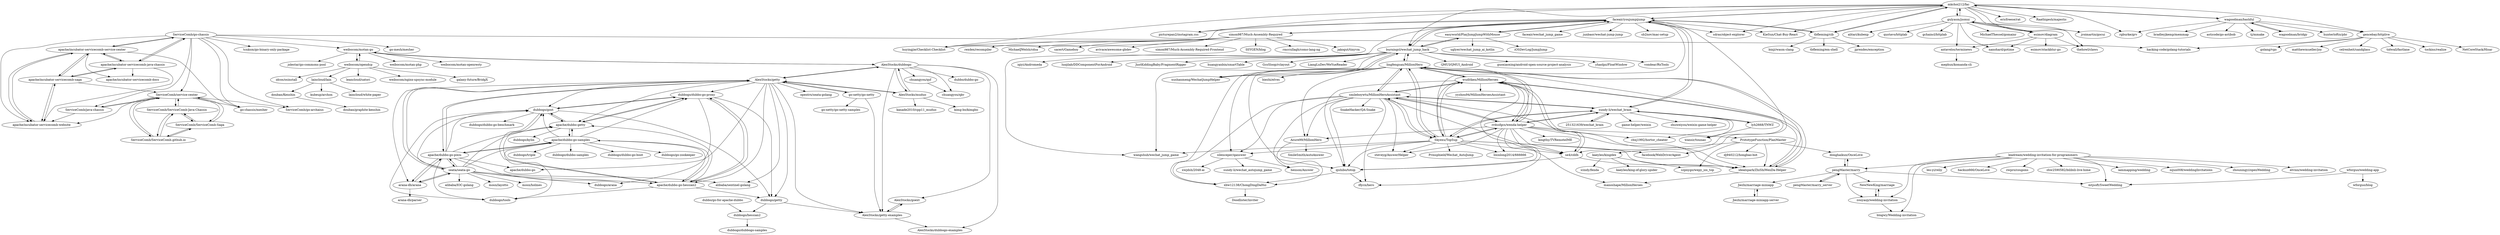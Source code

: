 digraph G {
"ServiceComb/go-chassis" -> "apache/incubator-servicecomb-service-center"
"ServiceComb/go-chassis" -> "go-chassis/mesher"
"ServiceComb/go-chassis" -> "ServiceComb/service-center"
"ServiceComb/go-chassis" -> "apache/incubator-servicecomb-java-chassis"
"ServiceComb/go-chassis" -> "ServiceComb/go-archaius"
"ServiceComb/go-chassis" -> "apache/incubator-servicecomb-website"
"ServiceComb/go-chassis" -> "ServiceComb/java-chassis"
"ServiceComb/go-chassis" -> "tcnksm/go-binary-only-package"
"ServiceComb/go-chassis" -> "weibocom/motan-go"
"ServiceComb/go-chassis" -> "go-mesh/mesher"
"ServiceComb/go-chassis" -> "hacking-code/golang-tutorials"
"simon987/Much-Assembly-Required" -> "huyingjie/Checklist-Checklist" ["e"=1]
"simon987/Much-Assembly-Required" -> "faceair/youjumpijump"
"simon987/Much-Assembly-Required" -> "sacert/Gameboy"
"simon987/Much-Assembly-Required" -> "avivace/awesome-gbdev" ["e"=1]
"simon987/Much-Assembly-Required" -> "simon987/Much-Assembly-Required-Frontend"
"simon987/Much-Assembly-Required" -> "SSYGEN/blog" ["e"=1]
"simon987/Much-Assembly-Required" -> "rmccullagh/como-lang-ng" ["e"=1]
"simon987/Much-Assembly-Required" -> "jakogut/tinyvm" ["e"=1]
"simon987/Much-Assembly-Required" -> "rexdex/recompiler" ["e"=1]
"simon987/Much-Assembly-Required" -> "MichaelJWelsh/cdsa" ["e"=1]
"donghaikun/OnceLove" -> "pengMaster/marry"
"faceair/youjumpijump" -> "wangshub/wechat_jump_game" ["e"=1]
"faceair/youjumpijump" -> "easyworld/PlayJumpJumpWithMouse"
"faceair/youjumpijump" -> "mkchoi212/fac"
"faceair/youjumpijump" -> "burningcl/wechat_jump_hack"
"faceair/youjumpijump" -> "picturepan2/instagram.css" ["e"=1]
"faceair/youjumpijump" -> "huyingjie/Checklist-Checklist" ["e"=1]
"faceair/youjumpijump" -> "tbfleming/cib"
"faceair/youjumpijump" -> "facebook/WebDriverAgent" ["e"=1]
"faceair/youjumpijump" -> "sdras/object-explorer" ["e"=1]
"faceair/youjumpijump" -> "sundy-li/wechat_brain"
"faceair/youjumpijump" -> "KieSun/Chat-Buy-React" ["e"=1]
"faceair/youjumpijump" -> "faceair/wechat_jump_game"
"faceair/youjumpijump" -> "simon987/Much-Assembly-Required"
"faceair/youjumpijump" -> "junbaor/wechat-jump-jump"
"faceair/youjumpijump" -> "sb2nov/mac-setup" ["e"=1]
"mkchoi212/fac" -> "sdras/object-explorer" ["e"=1]
"mkchoi212/fac" -> "tbfleming/cib"
"mkchoi212/fac" -> "faceair/youjumpijump"
"mkchoi212/fac" -> "gulyasm/jsonui"
"mkchoi212/fac" -> "rgburke/grv" ["e"=1]
"mkchoi212/fac" -> "wagoodman/bashful"
"mkchoi212/fac" -> "huyingjie/Checklist-Checklist" ["e"=1]
"mkchoi212/fac" -> "picturepan2/instagram.css" ["e"=1]
"mkchoi212/fac" -> "ericfreese/rat" ["e"=1]
"mkchoi212/fac" -> "Raathigesh/majestic" ["e"=1]
"mkchoi212/fac" -> "jroimartin/gocui" ["e"=1]
"mkchoi212/fac" -> "esimov/diagram"
"mkchoi212/fac" -> "KieSun/Chat-Buy-React" ["e"=1]
"mkchoi212/fac" -> "burningcl/wechat_jump_hack"
"mkchoi212/fac" -> "gencebay/httplive"
"tbfleming/cib" -> "binji/wasm-clang"
"tbfleming/cib" -> "mkchoi212/fac"
"tbfleming/cib" -> "tbfleming/em-shell"
"tbfleming/cib" -> "jprendes/emception" ["e"=1]
"tbfleming/cib" -> "faceair/youjumpijump"
"weibocom/motan-go" -> "weibocom/motan-php"
"weibocom/motan-go" -> "weibocom/motan-openresty"
"weibocom/motan-go" -> "AlexStocks/dubbogo"
"weibocom/motan-go" -> "jolestar/go-commons-pool" ["e"=1]
"weibocom/motan-go" -> "weibocom/opendcp"
"wagoodman/bashful" -> "wagoodman/bridgy"
"wagoodman/bashful" -> "hunterloftis/pbr" ["e"=1]
"wagoodman/bashful" -> "bradleyjkemp/memmap"
"wagoodman/bashful" -> "mkchoi212/fac"
"wagoodman/bashful" -> "asticode/go-astibob"
"wagoodman/bashful" -> "rgburke/grv" ["e"=1]
"wagoodman/bashful" -> "tj/mmake" ["e"=1]
"wagoodman/bashful" -> "gencebay/httplive"
"seata/seata-go" -> "arana-db/arana"
"seata/seata-go" -> "apache/dubbo-go-pixiu"
"seata/seata-go" -> "dubbogo/gost"
"seata/seata-go" -> "apache/dubbo-getty"
"seata/seata-go" -> "mosn/holmes" ["e"=1]
"seata/seata-go" -> "apache/dubbo-go-samples"
"seata/seata-go" -> "dubbogo/arana"
"seata/seata-go" -> "AlexStocks/getty"
"seata/seata-go" -> "alibaba/IOC-golang" ["e"=1]
"seata/seata-go" -> "apache/dubbo-go-hessian2"
"seata/seata-go" -> "mosn/layotto" ["e"=1]
"seata/seata-go" -> "alibaba/sentinel-golang" ["e"=1]
"burningcl/wechat_jump_hack" -> "xushanmeng/WechatJumpHelper"
"burningcl/wechat_jump_hack" -> "lingfengsan/MillionHero"
"burningcl/wechat_jump_hack" -> "faceair/youjumpijump"
"burningcl/wechat_jump_hack" -> "easyworld/PlayJumpJumpWithMouse"
"burningcl/wechat_jump_hack" -> "QMUI/QMUI_Android" ["e"=1]
"burningcl/wechat_jump_hack" -> "wangshub/wechat_jump_game" ["e"=1]
"burningcl/wechat_jump_hack" -> "guoxiaoxing/android-open-source-project-analysis" ["e"=1]
"burningcl/wechat_jump_hack" -> "yhaolpz/FloatWindow" ["e"=1]
"burningcl/wechat_jump_hack" -> "vondear/RxTools" ["e"=1]
"burningcl/wechat_jump_hack" -> "iqiyi/Andromeda" ["e"=1]
"burningcl/wechat_jump_hack" -> "luojilab/DDComponentForAndroid" ["e"=1]
"burningcl/wechat_jump_hack" -> "JustKiddingBaby/FragmentRigger" ["e"=1]
"burningcl/wechat_jump_hack" -> "huangyanbin/smartTable" ["e"=1]
"burningcl/wechat_jump_hack" -> "GcsSloop/rclayout" ["e"=1]
"burningcl/wechat_jump_hack" -> "LiangLuDev/WeYueReader" ["e"=1]
"Azure99/MillionHero" -> "xbw12138/ChongDingDaHui"
"Azure99/MillionHero" -> "SmileSmith/autoAnswer"
"esimov/diagram" -> "antavelos/terminews"
"esimov/diagram" -> "gulyasm/jsonui"
"esimov/diagram" -> "nanohard/gotime"
"esimov/diagram" -> "esimov/stackblur-go"
"esimov/diagram" -> "thehowl/claws"
"NewNewKing/marriage" -> "zouyaoji/wedding-invitation"
"wuditken/MillionHeroes" -> "smileboywtu/MillionHeroAssistant"
"wuditken/MillionHeroes" -> "idealspark/ZhiShiWenDa-Helper"
"wuditken/MillionHeroes" -> "rrdssfgcs/wenda-helper"
"wuditken/MillionHeroes" -> "lingfengsan/MillionHero"
"wuditken/MillionHeroes" -> "se4/cddh"
"wuditken/MillionHeroes" -> "Skyexu/TopSup"
"wuditken/MillionHeroes" -> "qishibo/totop"
"wuditken/MillionHeroes" -> "manoshape/MillionHeroes"
"wuditken/MillionHeroes" -> "yyzhou94/MillionHeroesAssistant"
"lyh2668/TNWZ" -> "sundy-li/wechat_brain"
"lyh2668/TNWZ" -> "wansir/tounao"
"gencebay/httplive" -> "celrenheit/sandglass" ["e"=1]
"gencebay/httplive" -> "tidwall/fastlane"
"gencebay/httplive" -> "tockins/realize" ["e"=1]
"gencebay/httplive" -> "NetCoreStack/Hisar"
"gencebay/httplive" -> "hacking-code/golang-tutorials"
"gencebay/httplive" -> "golang/vgo" ["e"=1]
"gencebay/httplive" -> "matthewmueller/joy" ["e"=1]
"rrdssfgcs/wenda-helper" -> "smileboywtu/MillionHeroAssistant"
"rrdssfgcs/wenda-helper" -> "Skyexu/TopSup"
"rrdssfgcs/wenda-helper" -> "wuditken/MillionHeroes"
"rrdssfgcs/wenda-helper" -> "lingfengsan/MillionHero"
"rrdssfgcs/wenda-helper" -> "se4/cddh"
"rrdssfgcs/wenda-helper" -> "sundy-li/wechat_brain"
"rrdssfgcs/wenda-helper" -> "idealspark/ZhiShiWenDa-Helper"
"rrdssfgcs/wenda-helper" -> "qishibo/totop"
"rrdssfgcs/wenda-helper" -> "Azure99/MillionHero"
"rrdssfgcs/wenda-helper" -> "lixinlong2014/666666"
"rrdssfgcs/wenda-helper" -> "steveyg/AnswerHelper"
"rrdssfgcs/wenda-helper" -> "PrototypeFunction/PlanMaster"
"rrdssfgcs/wenda-helper" -> "kingthy/TVRemoteIME" ["e"=1]
"rrdssfgcs/wenda-helper" -> "chxj1992/hortor_cheater"
"rrdssfgcs/wenda-helper" -> "iflycn/hero"
"AlexStocks/getty" -> "AlexStocks/dubbogo"
"AlexStocks/getty" -> "apache/dubbo-getty"
"AlexStocks/getty" -> "dubbogo/getty"
"AlexStocks/getty" -> "go-netty/go-netty"
"AlexStocks/getty" -> "dubbogo/gost"
"AlexStocks/getty" -> "apache/dubbo-go" ["e"=1]
"AlexStocks/getty" -> "AlexStocks/getty-examples"
"AlexStocks/getty" -> "apache/dubbo-go-hessian2"
"AlexStocks/getty" -> "AlexStocks/muduo"
"AlexStocks/getty" -> "opentrx/seata-golang" ["e"=1]
"AlexStocks/getty" -> "apache/dubbo-go-pixiu"
"AlexStocks/getty" -> "seata/seata-go"
"AlexStocks/getty" -> "dubbogo/dubbo-go-proxy"
"AlexStocks/getty" -> "alibaba/sentinel-golang" ["e"=1]
"AlexStocks/getty" -> "arana-db/arana"
"apache/dubbo-go-pixiu" -> "arana-db/arana"
"apache/dubbo-go-pixiu" -> "seata/seata-go"
"apache/dubbo-go-pixiu" -> "apache/dubbo-go-samples"
"apache/dubbo-go-pixiu" -> "apache/dubbo-getty"
"apache/dubbo-go-pixiu" -> "apache/dubbo-go-hessian2"
"apache/dubbo-go-pixiu" -> "apache/dubbo-go" ["e"=1]
"apache/dubbo-go-pixiu" -> "dubbogo/gost"
"apache/dubbo-go-pixiu" -> "dubbogo/tools"
"apache/dubbo-go-pixiu" -> "AlexStocks/getty"
"gulyasm/jsonui" -> "esimov/diagram"
"gulyasm/jsonui" -> "nanohard/gotime"
"gulyasm/jsonui" -> "MichaelThessel/gomainr"
"gulyasm/jsonui" -> "thehowl/claws"
"gulyasm/jsonui" -> "jroimartin/gocui" ["e"=1]
"gulyasm/jsonui" -> "mkchoi212/fac"
"gulyasm/jsonui" -> "alitari/kubexp"
"gulyasm/jsonui" -> "antavelos/terminews"
"gulyasm/jsonui" -> "qustavo/httplab"
"gulyasm/jsonui" -> "gchaincl/httplab" ["e"=1]
"kaeyleo/kingdex" -> "kaeyleo/king-of-glory-spider"
"kaeyleo/kingdex" -> "icindy/fenda" ["e"=1]
"kaeyleo/kingdex" -> "szpnygo/wepy_ios_top"
"pengMaster/marry" -> "pengMaster/marry_server"
"pengMaster/marry" -> "mtjsoft/SweetWedding"
"pengMaster/marry" -> "donghaikun/OnceLove"
"pengMaster/marry" -> "Jiezhi/marriage-miniapp"
"pengMaster/marry" -> "zouyaoji/wedding-invitation"
"pengMaster/marry" -> "NewNewKing/marriage"
"pengMaster/marry_server" -> "pengMaster/marry"
"lingfengsan/MillionHero" -> "smileboywtu/MillionHeroAssistant"
"lingfengsan/MillionHero" -> "idealspark/ZhiShiWenDa-Helper"
"lingfengsan/MillionHero" -> "wuditken/MillionHeroes"
"lingfengsan/MillionHero" -> "rrdssfgcs/wenda-helper"
"lingfengsan/MillionHero" -> "Skyexu/TopSup"
"lingfengsan/MillionHero" -> "se4/cddh"
"lingfengsan/MillionHero" -> "burningcl/wechat_jump_hack"
"lingfengsan/MillionHero" -> "qishibo/totop"
"lingfengsan/MillionHero" -> "silenceper/qanswer"
"lingfengsan/MillionHero" -> "Azure99/MillionHero"
"lingfengsan/MillionHero" -> "xushanmeng/WechatJumpHelper"
"lingfengsan/MillionHero" -> "biezhi/elves" ["e"=1]
"lingfengsan/MillionHero" -> "xbw12138/ChongDingDaHui"
"Skyexu/TopSup" -> "rrdssfgcs/wenda-helper"
"Skyexu/TopSup" -> "smileboywtu/MillionHeroAssistant"
"Skyexu/TopSup" -> "lingfengsan/MillionHero"
"Skyexu/TopSup" -> "wuditken/MillionHeroes"
"Skyexu/TopSup" -> "se4/cddh"
"Skyexu/TopSup" -> "sundy-li/wechat_brain"
"Skyexu/TopSup" -> "wangshub/wechat_jump_game" ["e"=1]
"Skyexu/TopSup" -> "silenceper/qanswer"
"Skyexu/TopSup" -> "steveyg/AnswerHelper"
"Skyexu/TopSup" -> "idealspark/ZhiShiWenDa-Helper"
"Skyexu/TopSup" -> "Prinsphield/Wechat_AutoJump" ["e"=1]
"Skyexu/TopSup" -> "facebook/WebDriverAgent" ["e"=1]
"Skyexu/TopSup" -> "lixinlong2014/666666"
"Skyexu/TopSup" -> "qishibo/totop"
"Skyexu/TopSup" -> "faceair/youjumpijump"
"ServiceComb/ServiceComb-Java-Chassis" -> "ServiceComb/ServiceComb.github.io"
"ServiceComb/ServiceComb-Java-Chassis" -> "ServiceComb/ServiceComb-Saga"
"ServiceComb/ServiceComb-Java-Chassis" -> "ServiceComb/service-center"
"smileboywtu/MillionHeroAssistant" -> "rrdssfgcs/wenda-helper"
"smileboywtu/MillionHeroAssistant" -> "wuditken/MillionHeroes"
"smileboywtu/MillionHeroAssistant" -> "Skyexu/TopSup"
"smileboywtu/MillionHeroAssistant" -> "lingfengsan/MillionHero"
"smileboywtu/MillionHeroAssistant" -> "se4/cddh"
"smileboywtu/MillionHeroAssistant" -> "Azure99/MillionHero"
"smileboywtu/MillionHeroAssistant" -> "idealspark/ZhiShiWenDa-Helper"
"smileboywtu/MillionHeroAssistant" -> "qishibo/totop"
"smileboywtu/MillionHeroAssistant" -> "steveyg/AnswerHelper"
"smileboywtu/MillionHeroAssistant" -> "sundy-li/wechat_brain"
"smileboywtu/MillionHeroAssistant" -> "xbw12138/ChongDingDaHui"
"smileboywtu/MillionHeroAssistant" -> "SnakeHacker/QA-Snake" ["e"=1]
"smileboywtu/MillionHeroAssistant" -> "silenceper/qanswer"
"smileboywtu/MillionHeroAssistant" -> "henson/Answer"
"smileboywtu/MillionHeroAssistant" -> "iflycn/hero"
"xushanmeng/WechatJumpHelper" -> "burningcl/wechat_jump_hack"
"apache/dubbo-getty" -> "dubbogo/gost"
"apache/dubbo-getty" -> "dubbogo/kylin"
"apache/dubbo-getty" -> "apache/dubbo-go-samples"
"apache/dubbo-getty" -> "dubbogo/dubbo-go-proxy"
"easyworld/PlayJumpJumpWithMouse" -> "iOSDevLog/JumpJump"
"easyworld/PlayJumpJumpWithMouse" -> "uglyer/wechat_jump_ai_kotlin"
"easyworld/PlayJumpJumpWithMouse" -> "faceair/youjumpijump"
"easyworld/PlayJumpJumpWithMouse" -> "burningcl/wechat_jump_hack"
"apache/dubbo-go-samples" -> "apache/dubbo-go-hessian2"
"apache/dubbo-go-samples" -> "apache/dubbo-getty"
"apache/dubbo-go-samples" -> "dubbogo/gost"
"apache/dubbo-go-samples" -> "dubbogo/tools"
"apache/dubbo-go-samples" -> "apache/dubbo-go-pixiu"
"apache/dubbo-go-samples" -> "dubbogo/triple"
"apache/dubbo-go-samples" -> "dubbogo/dubbo-samples"
"apache/dubbo-go-samples" -> "dubbogo/dubbo-go-proxy"
"apache/dubbo-go-samples" -> "dubbogo/dubbo-go-boot"
"apache/dubbo-go-samples" -> "dubbogo/go-zookeeper"
"apache/incubator-servicecomb-saga" -> "apache/incubator-servicecomb-service-center"
"apache/incubator-servicecomb-saga" -> "apache/incubator-servicecomb-java-chassis"
"apache/incubator-servicecomb-saga" -> "apache/incubator-servicecomb-website"
"apache/incubator-servicecomb-saga" -> "ServiceComb/service-center"
"apache/incubator-servicecomb-service-center" -> "apache/incubator-servicecomb-java-chassis"
"apache/incubator-servicecomb-service-center" -> "apache/incubator-servicecomb-saga"
"apache/incubator-servicecomb-service-center" -> "apache/incubator-servicecomb-website"
"apache/incubator-servicecomb-service-center" -> "ServiceComb/go-chassis"
"apache/incubator-servicecomb-service-center" -> "apache/incubator-servicecomb-docs"
"apache/incubator-servicecomb-service-center" -> "go-chassis/mesher"
"apache/incubator-servicecomb-website" -> "apache/incubator-servicecomb-service-center"
"apache/incubator-servicecomb-website" -> "apache/incubator-servicecomb-saga"
"wforguo/wedding-app" -> "mtjsoft/SweetWedding"
"wforguo/wedding-app" -> "wforguo/blog"
"wagoodman/bridgy" -> "wagoodman/bashful"
"chuangyou/qsf" -> "chuangyou/qkv"
"apache/incubator-servicecomb-java-chassis" -> "apache/incubator-servicecomb-service-center"
"apache/incubator-servicecomb-java-chassis" -> "apache/incubator-servicecomb-saga"
"apache/incubator-servicecomb-java-chassis" -> "apache/incubator-servicecomb-website"
"apache/incubator-servicecomb-java-chassis" -> "apache/incubator-servicecomb-docs"
"apache/incubator-servicecomb-java-chassis" -> "ServiceComb/go-chassis"
"sundy-li/wechat_brain" -> "wansir/tounao"
"sundy-li/wechat_brain" -> "lyh2668/TNWZ"
"sundy-li/wechat_brain" -> "zhuweiyou/weixin-game-helper"
"sundy-li/wechat_brain" -> "Skyexu/TopSup"
"sundy-li/wechat_brain" -> "chxj1992/hortor_cheater"
"sundy-li/wechat_brain" -> "smileboywtu/MillionHeroAssistant"
"sundy-li/wechat_brain" -> "rrdssfgcs/wenda-helper"
"sundy-li/wechat_brain" -> "251321639/wechat_brain"
"sundy-li/wechat_brain" -> "game-helper/weixin" ["e"=1]
"sundy-li/wechat_brain" -> "faceair/youjumpijump"
"leadream/wedding-invitation-for-programmers" -> "iammapping/wedding" ["e"=1]
"leadream/wedding-invitation-for-programmers" -> "nijun008/weddingInvitations"
"leadream/wedding-invitation-for-programmers" -> "zhouningyi/openWedding"
"leadream/wedding-invitation-for-programmers" -> "zouyaoji/wedding-invitation"
"leadream/wedding-invitation-for-programmers" -> "pengMaster/marry"
"leadream/wedding-invitation-for-programmers" -> "elvinn/wedding-invitation"
"leadream/wedding-invitation-for-programmers" -> "blogwy/Wedding-invitation"
"leadream/wedding-invitation-for-programmers" -> "leo-yi/reliy"
"leadream/wedding-invitation-for-programmers" -> "mtjsoft/SweetWedding"
"leadream/wedding-invitation-for-programmers" -> "hackun666/OnceLove"
"leadream/wedding-invitation-for-programmers" -> "zwpro/coupons" ["e"=1]
"leadream/wedding-invitation-for-programmers" -> "zhw2590582/bilibili-live-hime" ["e"=1]
"dubbo/go-for-apache-dubbo" -> "dubbogo/hessian2"
"251321639/wechat_brain" -> "sundy-li/wechat_brain"
"se4/cddh" -> "idealspark/ZhiShiWenDa-Helper"
"se4/cddh" -> "wuditken/MillionHeroes"
"se4/cddh" -> "qishibo/totop"
"AlexStocks/muduo" -> "AlexStocks/dubbogo"
"AlexStocks/muduo" -> "AlexStocks/getty"
"AlexStocks/muduo" -> "kimg-bo/kimgbo" ["e"=1]
"AlexStocks/muduo" -> "kanade2010/cpp11_muduo"
"go-netty/go-netty" -> "AlexStocks/getty"
"go-netty/go-netty" -> "go-netty/go-netty-samples"
"go-netty/go-netty" -> "AlexStocks/getty-examples"
"ServiceComb/ServiceComb-Saga" -> "ServiceComb/service-center"
"ServiceComb/ServiceComb-Saga" -> "ServiceComb/ServiceComb-Java-Chassis"
"ServiceComb/ServiceComb-Saga" -> "ServiceComb/ServiceComb.github.io"
"idealspark/ZhiShiWenDa-Helper" -> "wuditken/MillionHeroes"
"idealspark/ZhiShiWenDa-Helper" -> "manoshape/MillionHeroes"
"idealspark/ZhiShiWenDa-Helper" -> "lingfengsan/MillionHero"
"zouyaoji/wedding-invitation" -> "NewNewKing/marriage"
"zouyaoji/wedding-invitation" -> "blogwy/Wedding-invitation"
"PrototypeFunction/PlanMaster" -> "kaeyleo/kingdex"
"PrototypeFunction/PlanMaster" -> "dj940212/hongbao-bot" ["e"=1]
"PrototypeFunction/PlanMaster" -> "szpnygo/wepy_ios_top"
"PrototypeFunction/PlanMaster" -> "donghaikun/OnceLove"
"PrototypeFunction/PlanMaster" -> "idealspark/ZhiShiWenDa-Helper"
"AlexStocks/dubbogo" -> "AlexStocks/getty"
"AlexStocks/dubbogo" -> "dubbo/dubbo-go"
"AlexStocks/dubbogo" -> "AlexStocks/dubbogo-examples"
"AlexStocks/dubbogo" -> "AlexStocks/muduo"
"AlexStocks/dubbogo" -> "AlexStocks/getty-examples"
"AlexStocks/dubbogo" -> "AlexStocks/goext"
"AlexStocks/dubbogo" -> "chuangyou/qsf"
"AlexStocks/dubbogo" -> "weibocom/motan-go"
"AlexStocks/dubbogo" -> "chuangyou/qkv"
"silenceper/qanswer" -> "henson/Answer"
"silenceper/qanswer" -> "sundy-li/wechat_autojump_game"
"silenceper/qanswer" -> "xwjdsh/2048-ai"
"weibocom/opendcp" -> "weibocom/nginx-upsync-module" ["e"=1]
"weibocom/opendcp" -> "galaxy-future/BridgX"
"weibocom/opendcp" -> "weibocom/motan-go"
"weibocom/opendcp" -> "idcos/osinstall" ["e"=1]
"weibocom/opendcp" -> "laincloud/lain"
"weibocom/opendcp" -> "leancloud/satori" ["e"=1]
"douban/Kenshin" -> "douban/graphite-kenshin"
"qishibo/totop" -> "xbw12138/ChongDingDaHui"
"qishibo/totop" -> "iflycn/hero"
"xbw12138/ChongDingDaHui" -> "Doodlister/inviter"
"dubbogo/hessian2" -> "dubbogo/dubbogo-samples"
"dubbogo/getty" -> "dubbogo/hessian2"
"dubbogo/getty" -> "AlexStocks/getty-examples"
"laincloud/lain" -> "douban/Kenshin"
"laincloud/lain" -> "kubeup/archon"
"laincloud/lain" -> "laincloud/white-paper"
"Jiezhi/marriage-miniapp-server" -> "Jiezhi/marriage-miniapp"
"ServiceComb/ServiceComb.github.io" -> "ServiceComb/ServiceComb-Java-Chassis"
"ServiceComb/ServiceComb.github.io" -> "ServiceComb/ServiceComb-Saga"
"ServiceComb/ServiceComb.github.io" -> "ServiceComb/service-center"
"ServiceComb/service-center" -> "ServiceComb/java-chassis"
"ServiceComb/service-center" -> "ServiceComb/ServiceComb-Saga"
"ServiceComb/service-center" -> "ServiceComb/ServiceComb-Java-Chassis"
"ServiceComb/service-center" -> "ServiceComb/ServiceComb.github.io"
"ServiceComb/service-center" -> "apache/incubator-servicecomb-website"
"ServiceComb/service-center" -> "go-chassis/mesher"
"ServiceComb/service-center" -> "ServiceComb/go-archaius"
"arana-db/arana" -> "seata/seata-go"
"arana-db/arana" -> "apache/dubbo-go-pixiu"
"arana-db/arana" -> "arana-db/parser"
"apache/dubbo-go-hessian2" -> "dubbogo/gost"
"apache/dubbo-go-hessian2" -> "dubbogo/dubbo-go-proxy"
"apache/dubbo-go-hessian2" -> "apache/dubbo-go-samples"
"apache/dubbo-go-hessian2" -> "dubbogo/tools"
"apache/dubbo-go-hessian2" -> "dubbogo/getty"
"apache/dubbo-go-hessian2" -> "apache/dubbo-getty"
"dubbogo/dubbo-go-proxy" -> "dubbogo/gost"
"dubbogo/dubbo-go-proxy" -> "apache/dubbo-go-hessian2"
"dubbogo/dubbo-go-proxy" -> "dubbogo/getty"
"dubbogo/dubbo-go-proxy" -> "dubbogo/arana"
"dubbogo/dubbo-go-proxy" -> "apache/dubbo-getty"
"dubbogo/gost" -> "dubbogo/tools"
"dubbogo/gost" -> "apache/dubbo-go-hessian2"
"dubbogo/gost" -> "dubbogo/dubbo-go-proxy"
"dubbogo/gost" -> "apache/dubbo-getty"
"dubbogo/gost" -> "dubbogo/dubbo-go-benchmark"
"dubbogo/gost" -> "dubbogo/getty"
"antavelos/terminews" -> "mephux/komanda-cli"
"Jiezhi/marriage-miniapp" -> "Jiezhi/marriage-miniapp-server"
"AlexStocks/getty-examples" -> "AlexStocks/goext"
"AlexStocks/getty-examples" -> "AlexStocks/dubbogo-examples"
"ServiceComb/java-chassis" -> "ServiceComb/service-center"
"ServiceComb/java-chassis" -> "apache/incubator-servicecomb-website"
"AlexStocks/goext" -> "AlexStocks/getty-examples"
"ServiceComb/go-chassis" ["l"="-14.242,2.839"]
"apache/incubator-servicecomb-service-center" ["l"="-14.266,2.837"]
"go-chassis/mesher" ["l"="-14.251,2.816"]
"ServiceComb/service-center" ["l"="-14.262,2.792"]
"apache/incubator-servicecomb-java-chassis" ["l"="-14.279,2.851"]
"ServiceComb/go-archaius" ["l"="-14.231,2.813"]
"apache/incubator-servicecomb-website" ["l"="-14.267,2.819"]
"ServiceComb/java-chassis" ["l"="-14.242,2.8"]
"tcnksm/go-binary-only-package" ["l"="-14.207,2.851"]
"weibocom/motan-go" ["l"="-14.105,2.787"]
"go-mesh/mesher" ["l"="-14.227,2.875"]
"hacking-code/golang-tutorials" ["l"="-14.361,2.901"]
"simon987/Much-Assembly-Required" ["l"="-14.718,3.103"]
"huyingjie/Checklist-Checklist" ["l"="27.64,-19.51"]
"faceair/youjumpijump" ["l"="-14.706,3.038"]
"sacert/Gameboy" ["l"="-14.726,3.151"]
"avivace/awesome-gbdev" ["l"="-43.29,15.754"]
"simon987/Much-Assembly-Required-Frontend" ["l"="-14.733,3.125"]
"SSYGEN/blog" ["l"="-13.683,23.373"]
"rmccullagh/como-lang-ng" ["l"="-11.874,25.731"]
"jakogut/tinyvm" ["l"="-13.837,17.557"]
"rexdex/recompiler" ["l"="-44.902,15.814"]
"MichaelJWelsh/cdsa" ["l"="-12.115,25.791"]
"donghaikun/OnceLove" ["l"="-15.02,2.896"]
"pengMaster/marry" ["l"="-15.072,2.875"]
"wangshub/wechat_jump_game" ["l"="15.645,5.416"]
"easyworld/PlayJumpJumpWithMouse" ["l"="-14.735,3.028"]
"mkchoi212/fac" ["l"="-14.604,3.038"]
"burningcl/wechat_jump_hack" ["l"="-14.719,2.991"]
"picturepan2/instagram.css" ["l"="13.448,-34.245"]
"tbfleming/cib" ["l"="-14.652,3.052"]
"facebook/WebDriverAgent" ["l"="46.602,-0.981"]
"sdras/object-explorer" ["l"="27.723,-29.235"]
"sundy-li/wechat_brain" ["l"="-14.803,3.019"]
"KieSun/Chat-Buy-React" ["l"="11.487,-6.769"]
"faceair/wechat_jump_game" ["l"="-14.695,3.067"]
"junbaor/wechat-jump-jump" ["l"="-14.679,3.016"]
"sb2nov/mac-setup" ["l"="-47.172,-0.883"]
"gulyasm/jsonui" ["l"="-14.572,3.114"]
"rgburke/grv" ["l"="-13.403,2.072"]
"wagoodman/bashful" ["l"="-14.544,3"]
"ericfreese/rat" ["l"="-13.375,2.083"]
"Raathigesh/majestic" ["l"="25.9,-26.167"]
"jroimartin/gocui" ["l"="-13.425,1.829"]
"esimov/diagram" ["l"="-14.544,3.099"]
"gencebay/httplive" ["l"="-14.481,2.963"]
"binji/wasm-clang" ["l"="-14.655,3.097"]
"tbfleming/em-shell" ["l"="-14.634,3.076"]
"jprendes/emception" ["l"="-8.53,6.072"]
"weibocom/motan-php" ["l"="-14.125,2.763"]
"weibocom/motan-openresty" ["l"="-14.128,2.808"]
"AlexStocks/dubbogo" ["l"="-14.049,2.724"]
"jolestar/go-commons-pool" ["l"="-12.697,1.459"]
"weibocom/opendcp" ["l"="-14.074,2.827"]
"wagoodman/bridgy" ["l"="-14.548,2.963"]
"hunterloftis/pbr" ["l"="-13.33,2.135"]
"bradleyjkemp/memmap" ["l"="-14.493,3.01"]
"asticode/go-astibob" ["l"="-14.52,3.032"]
"tj/mmake" ["l"="-13.12,2.001"]
"seata/seata-go" ["l"="-13.983,2.656"]
"arana-db/arana" ["l"="-14.014,2.636"]
"apache/dubbo-go-pixiu" ["l"="-13.987,2.632"]
"dubbogo/gost" ["l"="-13.969,2.632"]
"apache/dubbo-getty" ["l"="-13.954,2.648"]
"mosn/holmes" ["l"="-12.847,1.151"]
"apache/dubbo-go-samples" ["l"="-13.949,2.629"]
"dubbogo/arana" ["l"="-13.958,2.68"]
"AlexStocks/getty" ["l"="-14.003,2.674"]
"alibaba/IOC-golang" ["l"="-12.866,1.163"]
"apache/dubbo-go-hessian2" ["l"="-13.97,2.645"]
"mosn/layotto" ["l"="-12.843,0.984"]
"alibaba/sentinel-golang" ["l"="-12.839,1.203"]
"xushanmeng/WechatJumpHelper" ["l"="-14.735,2.956"]
"lingfengsan/MillionHero" ["l"="-14.791,2.952"]
"QMUI/QMUI_Android" ["l"="48.739,1.277"]
"guoxiaoxing/android-open-source-project-analysis" ["l"="48.843,1.27"]
"yhaolpz/FloatWindow" ["l"="48.783,1.369"]
"vondear/RxTools" ["l"="48.667,1.3"]
"iqiyi/Andromeda" ["l"="49.033,1.174"]
"luojilab/DDComponentForAndroid" ["l"="48.858,1.234"]
"JustKiddingBaby/FragmentRigger" ["l"="52.757,-2.5"]
"huangyanbin/smartTable" ["l"="48.703,1.341"]
"GcsSloop/rclayout" ["l"="48.732,1.421"]
"LiangLuDev/WeYueReader" ["l"="47.143,0.377"]
"Azure99/MillionHero" ["l"="-14.783,2.931"]
"xbw12138/ChongDingDaHui" ["l"="-14.799,2.926"]
"SmileSmith/autoAnswer" ["l"="-14.757,2.905"]
"antavelos/terminews" ["l"="-14.559,3.154"]
"nanohard/gotime" ["l"="-14.545,3.13"]
"esimov/stackblur-go" ["l"="-14.493,3.101"]
"thehowl/claws" ["l"="-14.52,3.123"]
"NewNewKing/marriage" ["l"="-15.067,2.848"]
"zouyaoji/wedding-invitation" ["l"="-15.088,2.845"]
"wuditken/MillionHeroes" ["l"="-14.818,2.936"]
"smileboywtu/MillionHeroAssistant" ["l"="-14.818,2.955"]
"idealspark/ZhiShiWenDa-Helper" ["l"="-14.846,2.944"]
"rrdssfgcs/wenda-helper" ["l"="-14.837,2.971"]
"se4/cddh" ["l"="-14.834,2.931"]
"Skyexu/TopSup" ["l"="-14.805,2.979"]
"qishibo/totop" ["l"="-14.832,2.948"]
"manoshape/MillionHeroes" ["l"="-14.854,2.922"]
"yyzhou94/MillionHeroesAssistant" ["l"="-14.795,2.908"]
"lyh2668/TNWZ" ["l"="-14.797,3.054"]
"wansir/tounao" ["l"="-14.814,3.064"]
"celrenheit/sandglass" ["l"="-13.191,1.825"]
"tidwall/fastlane" ["l"="-14.438,2.947"]
"tockins/realize" ["l"="-13.102,1.862"]
"NetCoreStack/Hisar" ["l"="-14.476,2.934"]
"golang/vgo" ["l"="-13.259,1.714"]
"matthewmueller/joy" ["l"="-13.251,1.959"]
"lixinlong2014/666666" ["l"="-14.834,3"]
"steveyg/AnswerHelper" ["l"="-14.858,2.983"]
"PrototypeFunction/PlanMaster" ["l"="-14.927,2.935"]
"kingthy/TVRemoteIME" ["l"="49.823,-0.734"]
"chxj1992/hortor_cheater" ["l"="-14.853,3.016"]
"iflycn/hero" ["l"="-14.856,2.958"]
"dubbogo/getty" ["l"="-13.999,2.646"]
"go-netty/go-netty" ["l"="-13.985,2.71"]
"apache/dubbo-go" ["l"="-12.819,1.112"]
"AlexStocks/getty-examples" ["l"="-14.015,2.701"]
"AlexStocks/muduo" ["l"="-14.042,2.689"]
"opentrx/seata-golang" ["l"="-12.824,1.183"]
"dubbogo/dubbo-go-proxy" ["l"="-13.963,2.661"]
"dubbogo/tools" ["l"="-13.967,2.616"]
"MichaelThessel/gomainr" ["l"="-14.591,3.163"]
"alitari/kubexp" ["l"="-14.605,3.137"]
"qustavo/httplab" ["l"="-14.531,3.166"]
"gchaincl/httplab" ["l"="-13.361,1.987"]
"kaeyleo/kingdex" ["l"="-14.968,2.948"]
"kaeyleo/king-of-glory-spider" ["l"="-14.991,2.963"]
"icindy/fenda" ["l"="14.718,-10.381"]
"szpnygo/wepy_ios_top" ["l"="-14.961,2.922"]
"pengMaster/marry_server" ["l"="-15.062,2.895"]
"mtjsoft/SweetWedding" ["l"="-15.114,2.871"]
"Jiezhi/marriage-miniapp" ["l"="-15.09,2.909"]
"silenceper/qanswer" ["l"="-14.813,2.897"]
"biezhi/elves" ["l"="5.125,20.136"]
"Prinsphield/Wechat_AutoJump" ["l"="46.496,-0.869"]
"ServiceComb/ServiceComb-Java-Chassis" ["l"="-14.255,2.764"]
"ServiceComb/ServiceComb.github.io" ["l"="-14.271,2.758"]
"ServiceComb/ServiceComb-Saga" ["l"="-14.279,2.772"]
"SnakeHacker/QA-Snake" ["l"="30.52,28.105"]
"henson/Answer" ["l"="-14.842,2.897"]
"dubbogo/kylin" ["l"="-13.926,2.657"]
"iOSDevLog/JumpJump" ["l"="-14.746,3.067"]
"uglyer/wechat_jump_ai_kotlin" ["l"="-14.758,3.048"]
"dubbogo/triple" ["l"="-13.922,2.602"]
"dubbogo/dubbo-samples" ["l"="-13.908,2.626"]
"dubbogo/dubbo-go-boot" ["l"="-13.924,2.621"]
"dubbogo/go-zookeeper" ["l"="-13.938,2.605"]
"apache/incubator-servicecomb-saga" ["l"="-14.291,2.823"]
"apache/incubator-servicecomb-docs" ["l"="-14.268,2.867"]
"wforguo/wedding-app" ["l"="-15.142,2.892"]
"wforguo/blog" ["l"="-15.158,2.903"]
"chuangyou/qsf" ["l"="-14.076,2.732"]
"chuangyou/qkv" ["l"="-14.072,2.716"]
"zhuweiyou/weixin-game-helper" ["l"="-14.85,3.072"]
"251321639/wechat_brain" ["l"="-14.83,3.043"]
"game-helper/weixin" ["l"="13.745,-10.21"]
"leadream/wedding-invitation-for-programmers" ["l"="-15.123,2.833"]
"iammapping/wedding" ["l"="11.564,-6.867"]
"nijun008/weddingInvitations" ["l"="-15.157,2.853"]
"zhouningyi/openWedding" ["l"="-15.135,2.793"]
"elvinn/wedding-invitation" ["l"="-15.158,2.829"]
"blogwy/Wedding-invitation" ["l"="-15.096,2.824"]
"leo-yi/reliy" ["l"="-15.11,2.801"]
"hackun666/OnceLove" ["l"="-15.153,2.811"]
"zwpro/coupons" ["l"="13.956,-10.485"]
"zhw2590582/bilibili-live-hime" ["l"="-33.714,-17.923"]
"dubbo/go-for-apache-dubbo" ["l"="-14.028,2.545"]
"dubbogo/hessian2" ["l"="-14.013,2.585"]
"kimg-bo/kimgbo" ["l"="-12.213,21.781"]
"kanade2010/cpp11_muduo" ["l"="-14.066,2.674"]
"go-netty/go-netty-samples" ["l"="-13.965,2.729"]
"dj940212/hongbao-bot" ["l"="13.688,-10.027"]
"dubbo/dubbo-go" ["l"="-14.042,2.757"]
"AlexStocks/dubbogo-examples" ["l"="-14.022,2.728"]
"AlexStocks/goext" ["l"="-14.029,2.714"]
"sundy-li/wechat_autojump_game" ["l"="-14.794,2.855"]
"xwjdsh/2048-ai" ["l"="-14.832,2.843"]
"weibocom/nginx-upsync-module" ["l"="-10.626,-5.944"]
"galaxy-future/BridgX" ["l"="-14.08,2.853"]
"idcos/osinstall" ["l"="-8.994,1.963"]
"laincloud/lain" ["l"="-14.032,2.877"]
"leancloud/satori" ["l"="-8.879,2.005"]
"douban/Kenshin" ["l"="-13.993,2.9"]
"douban/graphite-kenshin" ["l"="-13.971,2.912"]
"Doodlister/inviter" ["l"="-14.781,2.9"]
"dubbogo/dubbogo-samples" ["l"="-14.002,2.563"]
"kubeup/archon" ["l"="-14.034,2.916"]
"laincloud/white-paper" ["l"="-14.009,2.867"]
"Jiezhi/marriage-miniapp-server" ["l"="-15.1,2.93"]
"arana-db/parser" ["l"="-14.038,2.62"]
"dubbogo/dubbo-go-benchmark" ["l"="-13.961,2.597"]
"mephux/komanda-cli" ["l"="-14.555,3.201"]
}